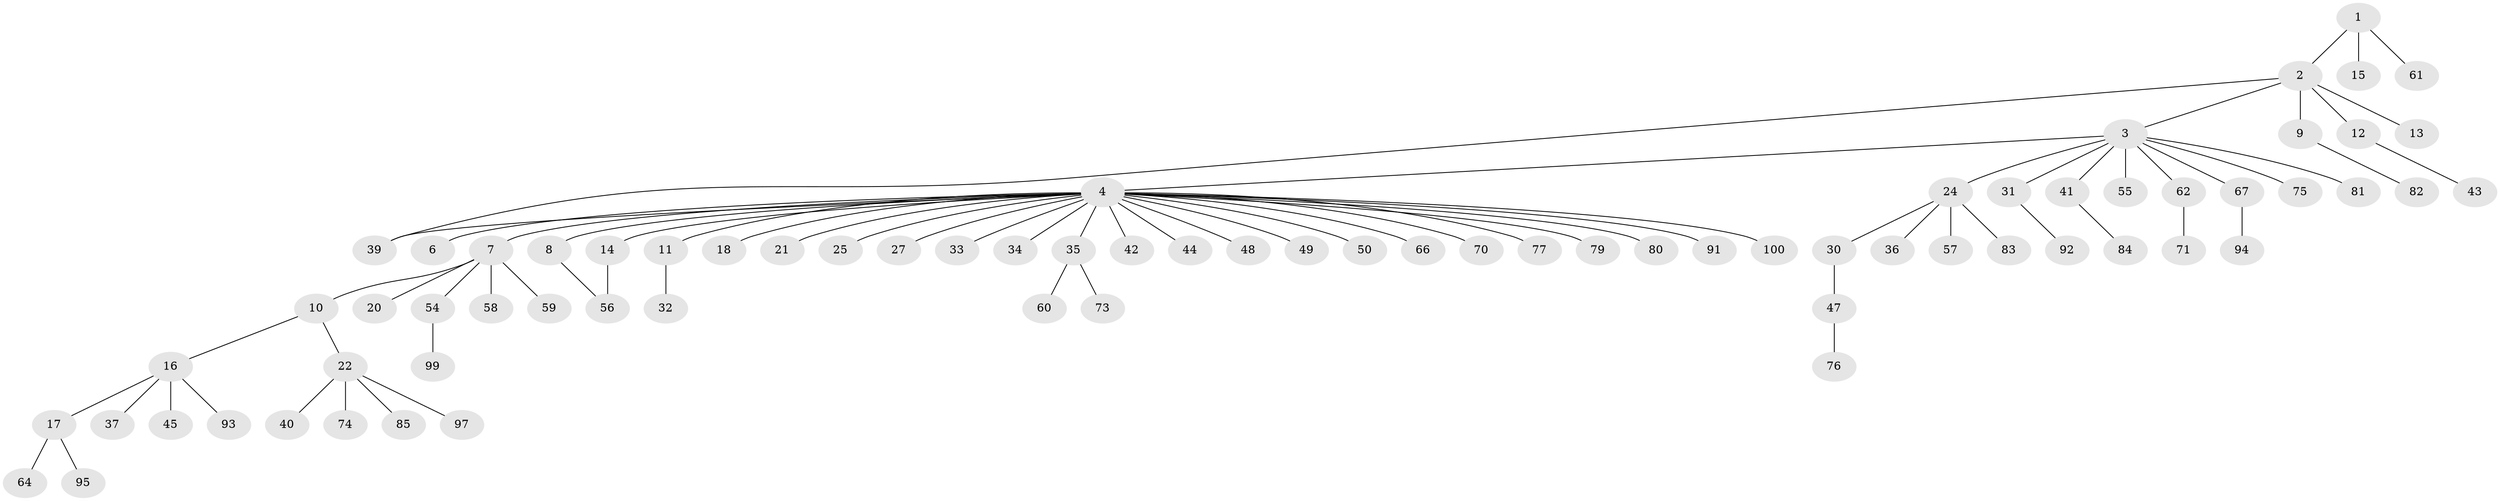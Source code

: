 // Generated by graph-tools (version 1.1) at 2025/51/02/27/25 19:51:56]
// undirected, 76 vertices, 77 edges
graph export_dot {
graph [start="1"]
  node [color=gray90,style=filled];
  1 [super="+26"];
  2 [super="+65"];
  3 [super="+23"];
  4 [super="+5"];
  6;
  7 [super="+19"];
  8;
  9;
  10 [super="+53"];
  11 [super="+28"];
  12;
  13;
  14 [super="+89"];
  15;
  16 [super="+38"];
  17 [super="+29"];
  18;
  20 [super="+46"];
  21;
  22 [super="+87"];
  24 [super="+51"];
  25;
  27;
  30;
  31;
  32;
  33;
  34;
  35 [super="+68"];
  36;
  37;
  39;
  40 [super="+78"];
  41;
  42;
  43;
  44;
  45 [super="+52"];
  47 [super="+63"];
  48;
  49;
  50;
  54 [super="+69"];
  55 [super="+90"];
  56 [super="+72"];
  57;
  58;
  59;
  60 [super="+98"];
  61;
  62;
  64;
  66;
  67;
  70;
  71;
  73;
  74;
  75;
  76;
  77 [super="+88"];
  79 [super="+86"];
  80;
  81;
  82;
  83;
  84;
  85;
  91;
  92;
  93;
  94;
  95 [super="+96"];
  97;
  99;
  100;
  1 -- 2;
  1 -- 15;
  1 -- 61;
  2 -- 3;
  2 -- 9;
  2 -- 12;
  2 -- 13;
  2 -- 39;
  3 -- 4;
  3 -- 24;
  3 -- 31;
  3 -- 41;
  3 -- 55 [weight=2];
  3 -- 75;
  3 -- 81;
  3 -- 67;
  3 -- 62;
  4 -- 6;
  4 -- 8;
  4 -- 11;
  4 -- 14;
  4 -- 18;
  4 -- 21;
  4 -- 25;
  4 -- 27;
  4 -- 33;
  4 -- 34;
  4 -- 35;
  4 -- 39;
  4 -- 42;
  4 -- 44;
  4 -- 48;
  4 -- 49;
  4 -- 50;
  4 -- 66;
  4 -- 70;
  4 -- 77;
  4 -- 79;
  4 -- 80;
  4 -- 91;
  4 -- 100;
  4 -- 7;
  7 -- 10;
  7 -- 54;
  7 -- 58;
  7 -- 59;
  7 -- 20;
  8 -- 56;
  9 -- 82;
  10 -- 16;
  10 -- 22;
  11 -- 32;
  12 -- 43;
  14 -- 56;
  16 -- 17;
  16 -- 37;
  16 -- 45;
  16 -- 93;
  17 -- 64;
  17 -- 95;
  22 -- 40;
  22 -- 74;
  22 -- 85;
  22 -- 97;
  24 -- 30;
  24 -- 36;
  24 -- 57;
  24 -- 83;
  30 -- 47;
  31 -- 92;
  35 -- 60;
  35 -- 73;
  41 -- 84;
  47 -- 76;
  54 -- 99;
  62 -- 71;
  67 -- 94;
}
